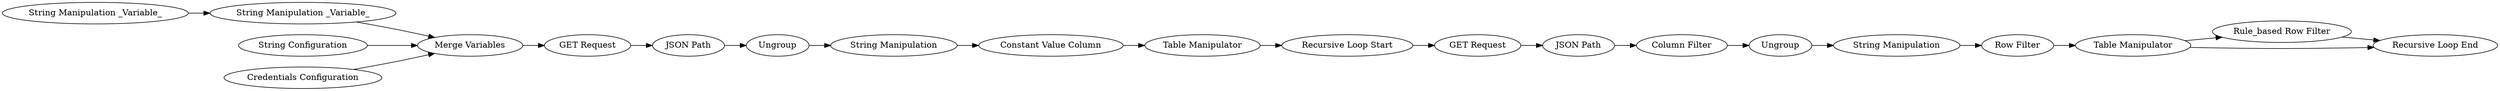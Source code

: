 digraph {
	10 -> 13
	7 -> 8
	5 -> 4
	8 -> 9
	13 -> 14
	4 -> 6
	2 -> 4
	1 -> 4
	17 -> 10
	20 -> 19
	21 -> 20
	14 -> 15
	22 -> 11
	16 -> 21
	15 -> 16
	3 -> 5
	19 -> 11
	19 -> 22
	9 -> 12
	12 -> 17
	6 -> 7
	7 [label="JSON Path"]
	9 [label="String Manipulation"]
	21 [label="String Manipulation"]
	8 [label=Ungroup]
	17 [label="Table Manipulator"]
	3 [label="String Manipulation _Variable_"]
	19 [label="Table Manipulator"]
	6 [label="GET Request"]
	15 [label="Column Filter"]
	10 [label="Recursive Loop Start"]
	12 [label="Constant Value Column"]
	16 [label=Ungroup]
	1 [label="Credentials Configuration"]
	22 [label="Rule_based Row Filter"]
	11 [label="Recursive Loop End"]
	4 [label="Merge Variables"]
	14 [label="JSON Path"]
	5 [label="String Manipulation _Variable_"]
	13 [label="GET Request"]
	20 [label="Row Filter"]
	2 [label="String Configuration"]
	rankdir=LR
}
